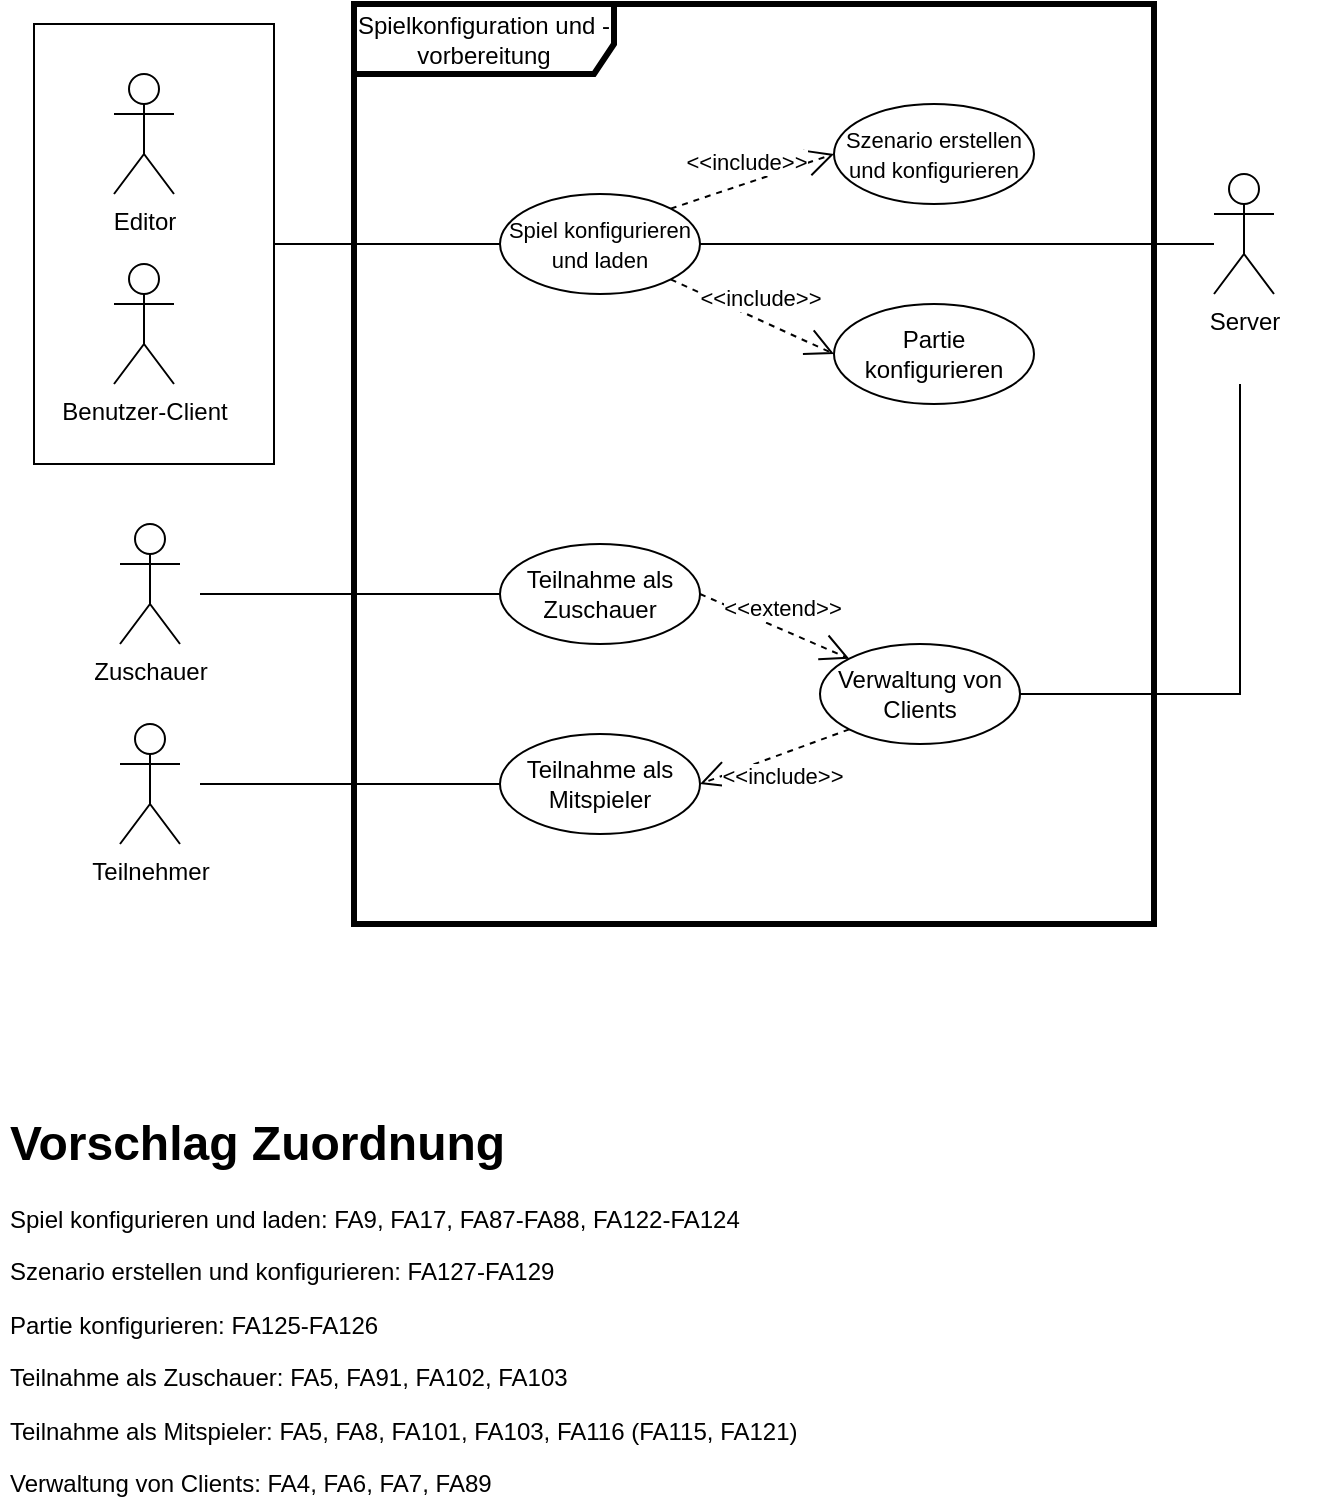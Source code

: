 <mxfile version="15.8.4" type="device"><diagram id="e1bd54ijZDesO75E0tiB" name="Page-1"><mxGraphModel dx="2169" dy="865" grid="1" gridSize="10" guides="1" tooltips="1" connect="1" arrows="1" fold="1" page="1" pageScale="1" pageWidth="827" pageHeight="1169" math="0" shadow="0"><root><mxCell id="0"/><mxCell id="1" parent="0"/><mxCell id="_CUmBgfPYOE3raKFA09p-1" value="Spielkonfiguration und -vorbereitung" style="shape=umlFrame;whiteSpace=wrap;html=1;width=130;height=35;strokeWidth=3;" parent="1" vertex="1"><mxGeometry x="-563" y="50" width="400" height="460" as="geometry"/></mxCell><mxCell id="_CUmBgfPYOE3raKFA09p-2" value="&lt;div&gt;Server&lt;/div&gt;&lt;div&gt;&lt;br&gt;&lt;/div&gt;&lt;div&gt;&lt;br&gt;&lt;/div&gt;" style="shape=umlActor;verticalLabelPosition=bottom;verticalAlign=top;html=1;" parent="1" vertex="1"><mxGeometry x="-133" y="135" width="30" height="60" as="geometry"/></mxCell><mxCell id="_CUmBgfPYOE3raKFA09p-3" value="" style="endArrow=none;html=1;rounded=0;exitX=1;exitY=0.5;exitDx=0;exitDy=0;" parent="1" source="_CUmBgfPYOE3raKFA09p-4" edge="1"><mxGeometry width="50" height="50" relative="1" as="geometry"><mxPoint x="7" y="200" as="sourcePoint"/><mxPoint x="-133" y="170" as="targetPoint"/><Array as="points"/></mxGeometry></mxCell><mxCell id="_CUmBgfPYOE3raKFA09p-4" value="&lt;font style=&quot;font-size: 11px&quot;&gt;Spiel konfigurieren und laden &lt;br&gt;&lt;/font&gt;" style="ellipse;whiteSpace=wrap;html=1;" parent="1" vertex="1"><mxGeometry x="-490" y="145" width="100" height="50" as="geometry"/></mxCell><mxCell id="_CUmBgfPYOE3raKFA09p-5" value="" style="endArrow=none;html=1;rounded=0;entryX=0;entryY=0.5;entryDx=0;entryDy=0;" parent="1" target="_CUmBgfPYOE3raKFA09p-4" edge="1"><mxGeometry width="50" height="50" relative="1" as="geometry"><mxPoint x="-603" y="170" as="sourcePoint"/><mxPoint x="-563" y="95" as="targetPoint"/></mxGeometry></mxCell><mxCell id="_CUmBgfPYOE3raKFA09p-6" value="&lt;font style=&quot;font-size: 11px&quot;&gt;Szenario erstellen und konfigurieren&lt;/font&gt;" style="ellipse;whiteSpace=wrap;html=1;" parent="1" vertex="1"><mxGeometry x="-323" y="100" width="100" height="50" as="geometry"/></mxCell><mxCell id="_CUmBgfPYOE3raKFA09p-7" value="&lt;div&gt;&amp;lt;&amp;lt;include&amp;gt;&amp;gt;&lt;/div&gt;" style="endArrow=open;endSize=12;dashed=1;html=1;rounded=0;exitX=1;exitY=0;exitDx=0;exitDy=0;entryX=0;entryY=0.5;entryDx=0;entryDy=0;" parent="1" source="_CUmBgfPYOE3raKFA09p-4" target="_CUmBgfPYOE3raKFA09p-6" edge="1"><mxGeometry y="10" width="160" relative="1" as="geometry"><mxPoint x="-293.0" y="-20" as="sourcePoint"/><mxPoint x="-238.62" y="2.456" as="targetPoint"/><mxPoint as="offset"/></mxGeometry></mxCell><mxCell id="_CUmBgfPYOE3raKFA09p-8" value="" style="group" parent="1" vertex="1" connectable="0"><mxGeometry x="-723" y="60" width="120" height="220" as="geometry"/></mxCell><mxCell id="_CUmBgfPYOE3raKFA09p-9" value="" style="rounded=0;whiteSpace=wrap;html=1;fontSize=11;fillColor=none;" parent="_CUmBgfPYOE3raKFA09p-8" vertex="1"><mxGeometry width="120" height="220" as="geometry"/></mxCell><mxCell id="_CUmBgfPYOE3raKFA09p-10" value="Editor" style="shape=umlActor;verticalLabelPosition=bottom;verticalAlign=top;html=1;" parent="_CUmBgfPYOE3raKFA09p-8" vertex="1"><mxGeometry x="40" y="25" width="30" height="60" as="geometry"/></mxCell><mxCell id="_CUmBgfPYOE3raKFA09p-11" value="Benutzer-Client" style="shape=umlActor;verticalLabelPosition=bottom;verticalAlign=top;html=1;" parent="_CUmBgfPYOE3raKFA09p-8" vertex="1"><mxGeometry x="40" y="120" width="30" height="60" as="geometry"/></mxCell><mxCell id="_CUmBgfPYOE3raKFA09p-12" value="Partie konfigurieren" style="ellipse;whiteSpace=wrap;html=1;" parent="1" vertex="1"><mxGeometry x="-323" y="200" width="100" height="50" as="geometry"/></mxCell><mxCell id="_CUmBgfPYOE3raKFA09p-13" value="&lt;div&gt;&amp;lt;&amp;lt;include&amp;gt;&amp;gt;&lt;/div&gt;" style="endArrow=open;endSize=12;dashed=1;html=1;rounded=0;exitX=1;exitY=1;exitDx=0;exitDy=0;entryX=0;entryY=0.5;entryDx=0;entryDy=0;" parent="1" source="_CUmBgfPYOE3raKFA09p-4" target="_CUmBgfPYOE3raKFA09p-12" edge="1"><mxGeometry y="10" width="160" relative="1" as="geometry"><mxPoint x="-403" y="180" as="sourcePoint"/><mxPoint x="-313" y="135" as="targetPoint"/><mxPoint as="offset"/></mxGeometry></mxCell><mxCell id="_CUmBgfPYOE3raKFA09p-15" value="&lt;h1&gt;Vorschlag Zuordnung&lt;br&gt;&lt;/h1&gt;&lt;p&gt;Spiel konfigurieren und laden: FA9, FA17, FA87-FA88, FA122-FA124&lt;/p&gt;&lt;p&gt;Szenario erstellen und konfigurieren: FA127-FA129&lt;/p&gt;&lt;p&gt;Partie konfigurieren: FA125-FA126&lt;/p&gt;&lt;p&gt;Teilnahme als Zuschauer: FA5, FA91, FA102, FA103&lt;br&gt;&lt;/p&gt;&lt;p&gt;Teilnahme als Mitspieler: FA5, FA8, FA101, FA103, FA116 (FA115, FA121)&lt;br&gt;&lt;/p&gt;&lt;p&gt;Verwaltung von Clients: FA4, FA6, FA7, FA89&lt;/p&gt;" style="text;html=1;strokeColor=none;fillColor=none;spacing=5;spacingTop=-20;whiteSpace=wrap;overflow=hidden;rounded=0;" parent="1" vertex="1"><mxGeometry x="-740" y="600" width="670" height="200" as="geometry"/></mxCell><mxCell id="dzEAodZvXdb5mtQ69rXS-2" value="Zuschauer" style="shape=umlActor;verticalLabelPosition=bottom;verticalAlign=top;html=1;" parent="1" vertex="1"><mxGeometry x="-680" y="310" width="30" height="60" as="geometry"/></mxCell><mxCell id="dzEAodZvXdb5mtQ69rXS-3" value="&lt;div&gt;Teilnehmer&lt;/div&gt;&lt;div&gt;&lt;br&gt;&lt;/div&gt;" style="shape=umlActor;verticalLabelPosition=bottom;verticalAlign=top;html=1;" parent="1" vertex="1"><mxGeometry x="-680" y="410" width="30" height="60" as="geometry"/></mxCell><mxCell id="dzEAodZvXdb5mtQ69rXS-4" value="Teilnahme als Zuschauer" style="ellipse;whiteSpace=wrap;html=1;" parent="1" vertex="1"><mxGeometry x="-490" y="320" width="100" height="50" as="geometry"/></mxCell><mxCell id="dzEAodZvXdb5mtQ69rXS-5" value="Teilnahme als Mitspieler" style="ellipse;whiteSpace=wrap;html=1;" parent="1" vertex="1"><mxGeometry x="-490" y="415" width="100" height="50" as="geometry"/></mxCell><mxCell id="dzEAodZvXdb5mtQ69rXS-6" value="&lt;div&gt;Verwaltung von Clients&lt;/div&gt;" style="ellipse;whiteSpace=wrap;html=1;" parent="1" vertex="1"><mxGeometry x="-330" y="370" width="100" height="50" as="geometry"/></mxCell><mxCell id="dzEAodZvXdb5mtQ69rXS-8" value="&lt;div&gt;&amp;lt;&amp;lt;extend&amp;gt;&amp;gt;&lt;/div&gt;" style="endArrow=open;endSize=12;dashed=1;html=1;rounded=0;exitX=1;exitY=0.5;exitDx=0;exitDy=0;entryX=0;entryY=0;entryDx=0;entryDy=0;" parent="1" source="dzEAodZvXdb5mtQ69rXS-4" target="dzEAodZvXdb5mtQ69rXS-6" edge="1"><mxGeometry y="10" width="160" relative="1" as="geometry"><mxPoint x="-490" y="390" as="sourcePoint"/><mxPoint x="-330" y="390" as="targetPoint"/><mxPoint as="offset"/></mxGeometry></mxCell><mxCell id="dzEAodZvXdb5mtQ69rXS-9" value="" style="endArrow=none;html=1;rounded=0;entryX=0;entryY=0.5;entryDx=0;entryDy=0;" parent="1" target="dzEAodZvXdb5mtQ69rXS-4" edge="1"><mxGeometry width="50" height="50" relative="1" as="geometry"><mxPoint x="-640" y="345" as="sourcePoint"/><mxPoint x="-550" y="340" as="targetPoint"/></mxGeometry></mxCell><mxCell id="dzEAodZvXdb5mtQ69rXS-10" value="" style="endArrow=none;html=1;rounded=0;entryX=0;entryY=0.5;entryDx=0;entryDy=0;" parent="1" target="dzEAodZvXdb5mtQ69rXS-5" edge="1"><mxGeometry width="50" height="50" relative="1" as="geometry"><mxPoint x="-640" y="440" as="sourcePoint"/><mxPoint x="-500" y="424.5" as="targetPoint"/></mxGeometry></mxCell><mxCell id="dzEAodZvXdb5mtQ69rXS-11" value="" style="endArrow=none;html=1;rounded=0;exitX=1;exitY=0.5;exitDx=0;exitDy=0;" parent="1" source="dzEAodZvXdb5mtQ69rXS-6" edge="1"><mxGeometry width="50" height="50" relative="1" as="geometry"><mxPoint x="-230" y="394.5" as="sourcePoint"/><mxPoint x="-120" y="240" as="targetPoint"/><Array as="points"><mxPoint x="-120" y="395"/></Array></mxGeometry></mxCell><mxCell id="MgAd-wF2DW0IBALc4Kxf-1" value="&lt;div&gt;&amp;lt;&amp;lt;include&amp;gt;&amp;gt;&lt;/div&gt;" style="endArrow=open;endSize=12;dashed=1;html=1;rounded=0;exitX=0;exitY=1;exitDx=0;exitDy=0;entryX=1;entryY=0.5;entryDx=0;entryDy=0;" edge="1" parent="1" source="dzEAodZvXdb5mtQ69rXS-6" target="dzEAodZvXdb5mtQ69rXS-5"><mxGeometry y="10" width="160" relative="1" as="geometry"><mxPoint x="-394.645" y="197.678" as="sourcePoint"/><mxPoint x="-313" y="235" as="targetPoint"/><mxPoint as="offset"/></mxGeometry></mxCell></root></mxGraphModel></diagram></mxfile>